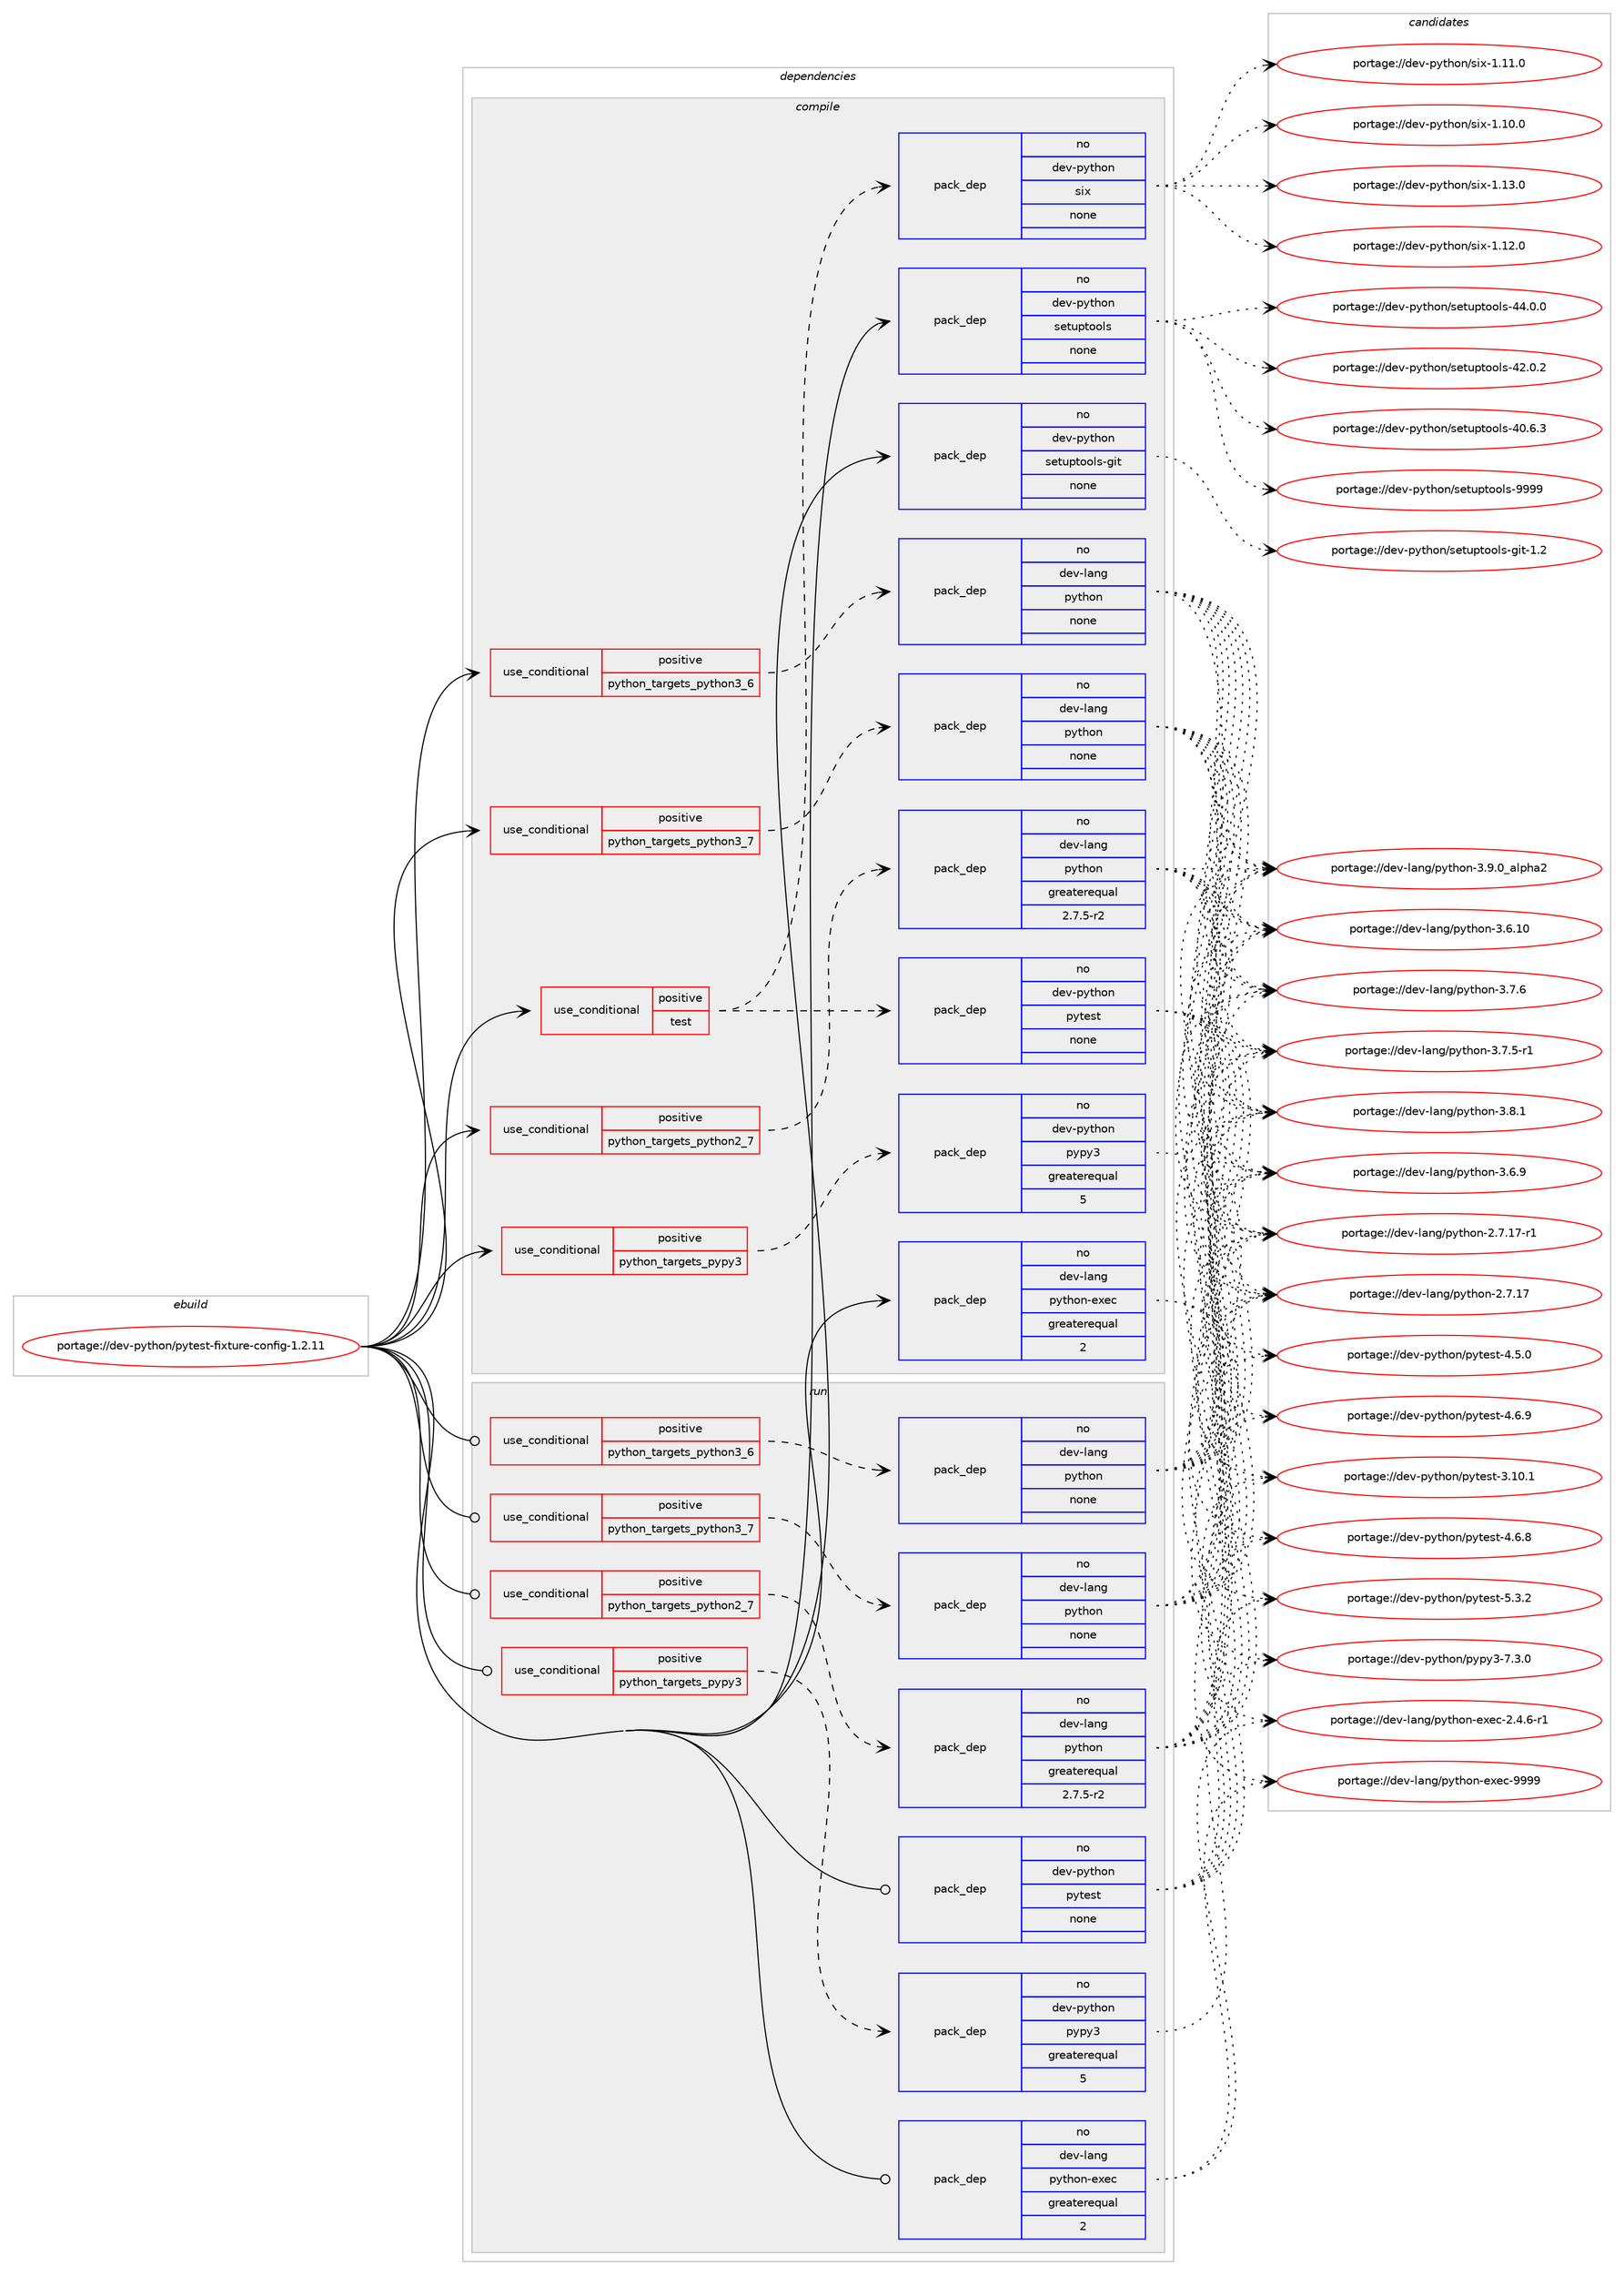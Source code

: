 digraph prolog {

# *************
# Graph options
# *************

newrank=true;
concentrate=true;
compound=true;
graph [rankdir=LR,fontname=Helvetica,fontsize=10,ranksep=1.5];#, ranksep=2.5, nodesep=0.2];
edge  [arrowhead=vee];
node  [fontname=Helvetica,fontsize=10];

# **********
# The ebuild
# **********

subgraph cluster_leftcol {
color=gray;
label=<<i>ebuild</i>>;
id [label="portage://dev-python/pytest-fixture-config-1.2.11", color=red, width=4, href="../dev-python/pytest-fixture-config-1.2.11.svg"];
}

# ****************
# The dependencies
# ****************

subgraph cluster_midcol {
color=gray;
label=<<i>dependencies</i>>;
subgraph cluster_compile {
fillcolor="#eeeeee";
style=filled;
label=<<i>compile</i>>;
subgraph cond108335 {
dependency434318 [label=<<TABLE BORDER="0" CELLBORDER="1" CELLSPACING="0" CELLPADDING="4"><TR><TD ROWSPAN="3" CELLPADDING="10">use_conditional</TD></TR><TR><TD>positive</TD></TR><TR><TD>python_targets_pypy3</TD></TR></TABLE>>, shape=none, color=red];
subgraph pack321062 {
dependency434319 [label=<<TABLE BORDER="0" CELLBORDER="1" CELLSPACING="0" CELLPADDING="4" WIDTH="220"><TR><TD ROWSPAN="6" CELLPADDING="30">pack_dep</TD></TR><TR><TD WIDTH="110">no</TD></TR><TR><TD>dev-python</TD></TR><TR><TD>pypy3</TD></TR><TR><TD>greaterequal</TD></TR><TR><TD>5</TD></TR></TABLE>>, shape=none, color=blue];
}
dependency434318:e -> dependency434319:w [weight=20,style="dashed",arrowhead="vee"];
}
id:e -> dependency434318:w [weight=20,style="solid",arrowhead="vee"];
subgraph cond108336 {
dependency434320 [label=<<TABLE BORDER="0" CELLBORDER="1" CELLSPACING="0" CELLPADDING="4"><TR><TD ROWSPAN="3" CELLPADDING="10">use_conditional</TD></TR><TR><TD>positive</TD></TR><TR><TD>python_targets_python2_7</TD></TR></TABLE>>, shape=none, color=red];
subgraph pack321063 {
dependency434321 [label=<<TABLE BORDER="0" CELLBORDER="1" CELLSPACING="0" CELLPADDING="4" WIDTH="220"><TR><TD ROWSPAN="6" CELLPADDING="30">pack_dep</TD></TR><TR><TD WIDTH="110">no</TD></TR><TR><TD>dev-lang</TD></TR><TR><TD>python</TD></TR><TR><TD>greaterequal</TD></TR><TR><TD>2.7.5-r2</TD></TR></TABLE>>, shape=none, color=blue];
}
dependency434320:e -> dependency434321:w [weight=20,style="dashed",arrowhead="vee"];
}
id:e -> dependency434320:w [weight=20,style="solid",arrowhead="vee"];
subgraph cond108337 {
dependency434322 [label=<<TABLE BORDER="0" CELLBORDER="1" CELLSPACING="0" CELLPADDING="4"><TR><TD ROWSPAN="3" CELLPADDING="10">use_conditional</TD></TR><TR><TD>positive</TD></TR><TR><TD>python_targets_python3_6</TD></TR></TABLE>>, shape=none, color=red];
subgraph pack321064 {
dependency434323 [label=<<TABLE BORDER="0" CELLBORDER="1" CELLSPACING="0" CELLPADDING="4" WIDTH="220"><TR><TD ROWSPAN="6" CELLPADDING="30">pack_dep</TD></TR><TR><TD WIDTH="110">no</TD></TR><TR><TD>dev-lang</TD></TR><TR><TD>python</TD></TR><TR><TD>none</TD></TR><TR><TD></TD></TR></TABLE>>, shape=none, color=blue];
}
dependency434322:e -> dependency434323:w [weight=20,style="dashed",arrowhead="vee"];
}
id:e -> dependency434322:w [weight=20,style="solid",arrowhead="vee"];
subgraph cond108338 {
dependency434324 [label=<<TABLE BORDER="0" CELLBORDER="1" CELLSPACING="0" CELLPADDING="4"><TR><TD ROWSPAN="3" CELLPADDING="10">use_conditional</TD></TR><TR><TD>positive</TD></TR><TR><TD>python_targets_python3_7</TD></TR></TABLE>>, shape=none, color=red];
subgraph pack321065 {
dependency434325 [label=<<TABLE BORDER="0" CELLBORDER="1" CELLSPACING="0" CELLPADDING="4" WIDTH="220"><TR><TD ROWSPAN="6" CELLPADDING="30">pack_dep</TD></TR><TR><TD WIDTH="110">no</TD></TR><TR><TD>dev-lang</TD></TR><TR><TD>python</TD></TR><TR><TD>none</TD></TR><TR><TD></TD></TR></TABLE>>, shape=none, color=blue];
}
dependency434324:e -> dependency434325:w [weight=20,style="dashed",arrowhead="vee"];
}
id:e -> dependency434324:w [weight=20,style="solid",arrowhead="vee"];
subgraph cond108339 {
dependency434326 [label=<<TABLE BORDER="0" CELLBORDER="1" CELLSPACING="0" CELLPADDING="4"><TR><TD ROWSPAN="3" CELLPADDING="10">use_conditional</TD></TR><TR><TD>positive</TD></TR><TR><TD>test</TD></TR></TABLE>>, shape=none, color=red];
subgraph pack321066 {
dependency434327 [label=<<TABLE BORDER="0" CELLBORDER="1" CELLSPACING="0" CELLPADDING="4" WIDTH="220"><TR><TD ROWSPAN="6" CELLPADDING="30">pack_dep</TD></TR><TR><TD WIDTH="110">no</TD></TR><TR><TD>dev-python</TD></TR><TR><TD>pytest</TD></TR><TR><TD>none</TD></TR><TR><TD></TD></TR></TABLE>>, shape=none, color=blue];
}
dependency434326:e -> dependency434327:w [weight=20,style="dashed",arrowhead="vee"];
subgraph pack321067 {
dependency434328 [label=<<TABLE BORDER="0" CELLBORDER="1" CELLSPACING="0" CELLPADDING="4" WIDTH="220"><TR><TD ROWSPAN="6" CELLPADDING="30">pack_dep</TD></TR><TR><TD WIDTH="110">no</TD></TR><TR><TD>dev-python</TD></TR><TR><TD>six</TD></TR><TR><TD>none</TD></TR><TR><TD></TD></TR></TABLE>>, shape=none, color=blue];
}
dependency434326:e -> dependency434328:w [weight=20,style="dashed",arrowhead="vee"];
}
id:e -> dependency434326:w [weight=20,style="solid",arrowhead="vee"];
subgraph pack321068 {
dependency434329 [label=<<TABLE BORDER="0" CELLBORDER="1" CELLSPACING="0" CELLPADDING="4" WIDTH="220"><TR><TD ROWSPAN="6" CELLPADDING="30">pack_dep</TD></TR><TR><TD WIDTH="110">no</TD></TR><TR><TD>dev-lang</TD></TR><TR><TD>python-exec</TD></TR><TR><TD>greaterequal</TD></TR><TR><TD>2</TD></TR></TABLE>>, shape=none, color=blue];
}
id:e -> dependency434329:w [weight=20,style="solid",arrowhead="vee"];
subgraph pack321069 {
dependency434330 [label=<<TABLE BORDER="0" CELLBORDER="1" CELLSPACING="0" CELLPADDING="4" WIDTH="220"><TR><TD ROWSPAN="6" CELLPADDING="30">pack_dep</TD></TR><TR><TD WIDTH="110">no</TD></TR><TR><TD>dev-python</TD></TR><TR><TD>setuptools</TD></TR><TR><TD>none</TD></TR><TR><TD></TD></TR></TABLE>>, shape=none, color=blue];
}
id:e -> dependency434330:w [weight=20,style="solid",arrowhead="vee"];
subgraph pack321070 {
dependency434331 [label=<<TABLE BORDER="0" CELLBORDER="1" CELLSPACING="0" CELLPADDING="4" WIDTH="220"><TR><TD ROWSPAN="6" CELLPADDING="30">pack_dep</TD></TR><TR><TD WIDTH="110">no</TD></TR><TR><TD>dev-python</TD></TR><TR><TD>setuptools-git</TD></TR><TR><TD>none</TD></TR><TR><TD></TD></TR></TABLE>>, shape=none, color=blue];
}
id:e -> dependency434331:w [weight=20,style="solid",arrowhead="vee"];
}
subgraph cluster_compileandrun {
fillcolor="#eeeeee";
style=filled;
label=<<i>compile and run</i>>;
}
subgraph cluster_run {
fillcolor="#eeeeee";
style=filled;
label=<<i>run</i>>;
subgraph cond108340 {
dependency434332 [label=<<TABLE BORDER="0" CELLBORDER="1" CELLSPACING="0" CELLPADDING="4"><TR><TD ROWSPAN="3" CELLPADDING="10">use_conditional</TD></TR><TR><TD>positive</TD></TR><TR><TD>python_targets_pypy3</TD></TR></TABLE>>, shape=none, color=red];
subgraph pack321071 {
dependency434333 [label=<<TABLE BORDER="0" CELLBORDER="1" CELLSPACING="0" CELLPADDING="4" WIDTH="220"><TR><TD ROWSPAN="6" CELLPADDING="30">pack_dep</TD></TR><TR><TD WIDTH="110">no</TD></TR><TR><TD>dev-python</TD></TR><TR><TD>pypy3</TD></TR><TR><TD>greaterequal</TD></TR><TR><TD>5</TD></TR></TABLE>>, shape=none, color=blue];
}
dependency434332:e -> dependency434333:w [weight=20,style="dashed",arrowhead="vee"];
}
id:e -> dependency434332:w [weight=20,style="solid",arrowhead="odot"];
subgraph cond108341 {
dependency434334 [label=<<TABLE BORDER="0" CELLBORDER="1" CELLSPACING="0" CELLPADDING="4"><TR><TD ROWSPAN="3" CELLPADDING="10">use_conditional</TD></TR><TR><TD>positive</TD></TR><TR><TD>python_targets_python2_7</TD></TR></TABLE>>, shape=none, color=red];
subgraph pack321072 {
dependency434335 [label=<<TABLE BORDER="0" CELLBORDER="1" CELLSPACING="0" CELLPADDING="4" WIDTH="220"><TR><TD ROWSPAN="6" CELLPADDING="30">pack_dep</TD></TR><TR><TD WIDTH="110">no</TD></TR><TR><TD>dev-lang</TD></TR><TR><TD>python</TD></TR><TR><TD>greaterequal</TD></TR><TR><TD>2.7.5-r2</TD></TR></TABLE>>, shape=none, color=blue];
}
dependency434334:e -> dependency434335:w [weight=20,style="dashed",arrowhead="vee"];
}
id:e -> dependency434334:w [weight=20,style="solid",arrowhead="odot"];
subgraph cond108342 {
dependency434336 [label=<<TABLE BORDER="0" CELLBORDER="1" CELLSPACING="0" CELLPADDING="4"><TR><TD ROWSPAN="3" CELLPADDING="10">use_conditional</TD></TR><TR><TD>positive</TD></TR><TR><TD>python_targets_python3_6</TD></TR></TABLE>>, shape=none, color=red];
subgraph pack321073 {
dependency434337 [label=<<TABLE BORDER="0" CELLBORDER="1" CELLSPACING="0" CELLPADDING="4" WIDTH="220"><TR><TD ROWSPAN="6" CELLPADDING="30">pack_dep</TD></TR><TR><TD WIDTH="110">no</TD></TR><TR><TD>dev-lang</TD></TR><TR><TD>python</TD></TR><TR><TD>none</TD></TR><TR><TD></TD></TR></TABLE>>, shape=none, color=blue];
}
dependency434336:e -> dependency434337:w [weight=20,style="dashed",arrowhead="vee"];
}
id:e -> dependency434336:w [weight=20,style="solid",arrowhead="odot"];
subgraph cond108343 {
dependency434338 [label=<<TABLE BORDER="0" CELLBORDER="1" CELLSPACING="0" CELLPADDING="4"><TR><TD ROWSPAN="3" CELLPADDING="10">use_conditional</TD></TR><TR><TD>positive</TD></TR><TR><TD>python_targets_python3_7</TD></TR></TABLE>>, shape=none, color=red];
subgraph pack321074 {
dependency434339 [label=<<TABLE BORDER="0" CELLBORDER="1" CELLSPACING="0" CELLPADDING="4" WIDTH="220"><TR><TD ROWSPAN="6" CELLPADDING="30">pack_dep</TD></TR><TR><TD WIDTH="110">no</TD></TR><TR><TD>dev-lang</TD></TR><TR><TD>python</TD></TR><TR><TD>none</TD></TR><TR><TD></TD></TR></TABLE>>, shape=none, color=blue];
}
dependency434338:e -> dependency434339:w [weight=20,style="dashed",arrowhead="vee"];
}
id:e -> dependency434338:w [weight=20,style="solid",arrowhead="odot"];
subgraph pack321075 {
dependency434340 [label=<<TABLE BORDER="0" CELLBORDER="1" CELLSPACING="0" CELLPADDING="4" WIDTH="220"><TR><TD ROWSPAN="6" CELLPADDING="30">pack_dep</TD></TR><TR><TD WIDTH="110">no</TD></TR><TR><TD>dev-lang</TD></TR><TR><TD>python-exec</TD></TR><TR><TD>greaterequal</TD></TR><TR><TD>2</TD></TR></TABLE>>, shape=none, color=blue];
}
id:e -> dependency434340:w [weight=20,style="solid",arrowhead="odot"];
subgraph pack321076 {
dependency434341 [label=<<TABLE BORDER="0" CELLBORDER="1" CELLSPACING="0" CELLPADDING="4" WIDTH="220"><TR><TD ROWSPAN="6" CELLPADDING="30">pack_dep</TD></TR><TR><TD WIDTH="110">no</TD></TR><TR><TD>dev-python</TD></TR><TR><TD>pytest</TD></TR><TR><TD>none</TD></TR><TR><TD></TD></TR></TABLE>>, shape=none, color=blue];
}
id:e -> dependency434341:w [weight=20,style="solid",arrowhead="odot"];
}
}

# **************
# The candidates
# **************

subgraph cluster_choices {
rank=same;
color=gray;
label=<<i>candidates</i>>;

subgraph choice321062 {
color=black;
nodesep=1;
choice100101118451121211161041111104711212111212151455546514648 [label="portage://dev-python/pypy3-7.3.0", color=red, width=4,href="../dev-python/pypy3-7.3.0.svg"];
dependency434319:e -> choice100101118451121211161041111104711212111212151455546514648:w [style=dotted,weight="100"];
}
subgraph choice321063 {
color=black;
nodesep=1;
choice10010111845108971101034711212111610411111045514657464895971081121049750 [label="portage://dev-lang/python-3.9.0_alpha2", color=red, width=4,href="../dev-lang/python-3.9.0_alpha2.svg"];
choice100101118451089711010347112121116104111110455146564649 [label="portage://dev-lang/python-3.8.1", color=red, width=4,href="../dev-lang/python-3.8.1.svg"];
choice100101118451089711010347112121116104111110455146554654 [label="portage://dev-lang/python-3.7.6", color=red, width=4,href="../dev-lang/python-3.7.6.svg"];
choice1001011184510897110103471121211161041111104551465546534511449 [label="portage://dev-lang/python-3.7.5-r1", color=red, width=4,href="../dev-lang/python-3.7.5-r1.svg"];
choice100101118451089711010347112121116104111110455146544657 [label="portage://dev-lang/python-3.6.9", color=red, width=4,href="../dev-lang/python-3.6.9.svg"];
choice10010111845108971101034711212111610411111045514654464948 [label="portage://dev-lang/python-3.6.10", color=red, width=4,href="../dev-lang/python-3.6.10.svg"];
choice100101118451089711010347112121116104111110455046554649554511449 [label="portage://dev-lang/python-2.7.17-r1", color=red, width=4,href="../dev-lang/python-2.7.17-r1.svg"];
choice10010111845108971101034711212111610411111045504655464955 [label="portage://dev-lang/python-2.7.17", color=red, width=4,href="../dev-lang/python-2.7.17.svg"];
dependency434321:e -> choice10010111845108971101034711212111610411111045514657464895971081121049750:w [style=dotted,weight="100"];
dependency434321:e -> choice100101118451089711010347112121116104111110455146564649:w [style=dotted,weight="100"];
dependency434321:e -> choice100101118451089711010347112121116104111110455146554654:w [style=dotted,weight="100"];
dependency434321:e -> choice1001011184510897110103471121211161041111104551465546534511449:w [style=dotted,weight="100"];
dependency434321:e -> choice100101118451089711010347112121116104111110455146544657:w [style=dotted,weight="100"];
dependency434321:e -> choice10010111845108971101034711212111610411111045514654464948:w [style=dotted,weight="100"];
dependency434321:e -> choice100101118451089711010347112121116104111110455046554649554511449:w [style=dotted,weight="100"];
dependency434321:e -> choice10010111845108971101034711212111610411111045504655464955:w [style=dotted,weight="100"];
}
subgraph choice321064 {
color=black;
nodesep=1;
choice10010111845108971101034711212111610411111045514657464895971081121049750 [label="portage://dev-lang/python-3.9.0_alpha2", color=red, width=4,href="../dev-lang/python-3.9.0_alpha2.svg"];
choice100101118451089711010347112121116104111110455146564649 [label="portage://dev-lang/python-3.8.1", color=red, width=4,href="../dev-lang/python-3.8.1.svg"];
choice100101118451089711010347112121116104111110455146554654 [label="portage://dev-lang/python-3.7.6", color=red, width=4,href="../dev-lang/python-3.7.6.svg"];
choice1001011184510897110103471121211161041111104551465546534511449 [label="portage://dev-lang/python-3.7.5-r1", color=red, width=4,href="../dev-lang/python-3.7.5-r1.svg"];
choice100101118451089711010347112121116104111110455146544657 [label="portage://dev-lang/python-3.6.9", color=red, width=4,href="../dev-lang/python-3.6.9.svg"];
choice10010111845108971101034711212111610411111045514654464948 [label="portage://dev-lang/python-3.6.10", color=red, width=4,href="../dev-lang/python-3.6.10.svg"];
choice100101118451089711010347112121116104111110455046554649554511449 [label="portage://dev-lang/python-2.7.17-r1", color=red, width=4,href="../dev-lang/python-2.7.17-r1.svg"];
choice10010111845108971101034711212111610411111045504655464955 [label="portage://dev-lang/python-2.7.17", color=red, width=4,href="../dev-lang/python-2.7.17.svg"];
dependency434323:e -> choice10010111845108971101034711212111610411111045514657464895971081121049750:w [style=dotted,weight="100"];
dependency434323:e -> choice100101118451089711010347112121116104111110455146564649:w [style=dotted,weight="100"];
dependency434323:e -> choice100101118451089711010347112121116104111110455146554654:w [style=dotted,weight="100"];
dependency434323:e -> choice1001011184510897110103471121211161041111104551465546534511449:w [style=dotted,weight="100"];
dependency434323:e -> choice100101118451089711010347112121116104111110455146544657:w [style=dotted,weight="100"];
dependency434323:e -> choice10010111845108971101034711212111610411111045514654464948:w [style=dotted,weight="100"];
dependency434323:e -> choice100101118451089711010347112121116104111110455046554649554511449:w [style=dotted,weight="100"];
dependency434323:e -> choice10010111845108971101034711212111610411111045504655464955:w [style=dotted,weight="100"];
}
subgraph choice321065 {
color=black;
nodesep=1;
choice10010111845108971101034711212111610411111045514657464895971081121049750 [label="portage://dev-lang/python-3.9.0_alpha2", color=red, width=4,href="../dev-lang/python-3.9.0_alpha2.svg"];
choice100101118451089711010347112121116104111110455146564649 [label="portage://dev-lang/python-3.8.1", color=red, width=4,href="../dev-lang/python-3.8.1.svg"];
choice100101118451089711010347112121116104111110455146554654 [label="portage://dev-lang/python-3.7.6", color=red, width=4,href="../dev-lang/python-3.7.6.svg"];
choice1001011184510897110103471121211161041111104551465546534511449 [label="portage://dev-lang/python-3.7.5-r1", color=red, width=4,href="../dev-lang/python-3.7.5-r1.svg"];
choice100101118451089711010347112121116104111110455146544657 [label="portage://dev-lang/python-3.6.9", color=red, width=4,href="../dev-lang/python-3.6.9.svg"];
choice10010111845108971101034711212111610411111045514654464948 [label="portage://dev-lang/python-3.6.10", color=red, width=4,href="../dev-lang/python-3.6.10.svg"];
choice100101118451089711010347112121116104111110455046554649554511449 [label="portage://dev-lang/python-2.7.17-r1", color=red, width=4,href="../dev-lang/python-2.7.17-r1.svg"];
choice10010111845108971101034711212111610411111045504655464955 [label="portage://dev-lang/python-2.7.17", color=red, width=4,href="../dev-lang/python-2.7.17.svg"];
dependency434325:e -> choice10010111845108971101034711212111610411111045514657464895971081121049750:w [style=dotted,weight="100"];
dependency434325:e -> choice100101118451089711010347112121116104111110455146564649:w [style=dotted,weight="100"];
dependency434325:e -> choice100101118451089711010347112121116104111110455146554654:w [style=dotted,weight="100"];
dependency434325:e -> choice1001011184510897110103471121211161041111104551465546534511449:w [style=dotted,weight="100"];
dependency434325:e -> choice100101118451089711010347112121116104111110455146544657:w [style=dotted,weight="100"];
dependency434325:e -> choice10010111845108971101034711212111610411111045514654464948:w [style=dotted,weight="100"];
dependency434325:e -> choice100101118451089711010347112121116104111110455046554649554511449:w [style=dotted,weight="100"];
dependency434325:e -> choice10010111845108971101034711212111610411111045504655464955:w [style=dotted,weight="100"];
}
subgraph choice321066 {
color=black;
nodesep=1;
choice1001011184511212111610411111047112121116101115116455346514650 [label="portage://dev-python/pytest-5.3.2", color=red, width=4,href="../dev-python/pytest-5.3.2.svg"];
choice1001011184511212111610411111047112121116101115116455246544657 [label="portage://dev-python/pytest-4.6.9", color=red, width=4,href="../dev-python/pytest-4.6.9.svg"];
choice1001011184511212111610411111047112121116101115116455246544656 [label="portage://dev-python/pytest-4.6.8", color=red, width=4,href="../dev-python/pytest-4.6.8.svg"];
choice1001011184511212111610411111047112121116101115116455246534648 [label="portage://dev-python/pytest-4.5.0", color=red, width=4,href="../dev-python/pytest-4.5.0.svg"];
choice100101118451121211161041111104711212111610111511645514649484649 [label="portage://dev-python/pytest-3.10.1", color=red, width=4,href="../dev-python/pytest-3.10.1.svg"];
dependency434327:e -> choice1001011184511212111610411111047112121116101115116455346514650:w [style=dotted,weight="100"];
dependency434327:e -> choice1001011184511212111610411111047112121116101115116455246544657:w [style=dotted,weight="100"];
dependency434327:e -> choice1001011184511212111610411111047112121116101115116455246544656:w [style=dotted,weight="100"];
dependency434327:e -> choice1001011184511212111610411111047112121116101115116455246534648:w [style=dotted,weight="100"];
dependency434327:e -> choice100101118451121211161041111104711212111610111511645514649484649:w [style=dotted,weight="100"];
}
subgraph choice321067 {
color=black;
nodesep=1;
choice100101118451121211161041111104711510512045494649514648 [label="portage://dev-python/six-1.13.0", color=red, width=4,href="../dev-python/six-1.13.0.svg"];
choice100101118451121211161041111104711510512045494649504648 [label="portage://dev-python/six-1.12.0", color=red, width=4,href="../dev-python/six-1.12.0.svg"];
choice100101118451121211161041111104711510512045494649494648 [label="portage://dev-python/six-1.11.0", color=red, width=4,href="../dev-python/six-1.11.0.svg"];
choice100101118451121211161041111104711510512045494649484648 [label="portage://dev-python/six-1.10.0", color=red, width=4,href="../dev-python/six-1.10.0.svg"];
dependency434328:e -> choice100101118451121211161041111104711510512045494649514648:w [style=dotted,weight="100"];
dependency434328:e -> choice100101118451121211161041111104711510512045494649504648:w [style=dotted,weight="100"];
dependency434328:e -> choice100101118451121211161041111104711510512045494649494648:w [style=dotted,weight="100"];
dependency434328:e -> choice100101118451121211161041111104711510512045494649484648:w [style=dotted,weight="100"];
}
subgraph choice321068 {
color=black;
nodesep=1;
choice10010111845108971101034711212111610411111045101120101994557575757 [label="portage://dev-lang/python-exec-9999", color=red, width=4,href="../dev-lang/python-exec-9999.svg"];
choice10010111845108971101034711212111610411111045101120101994550465246544511449 [label="portage://dev-lang/python-exec-2.4.6-r1", color=red, width=4,href="../dev-lang/python-exec-2.4.6-r1.svg"];
dependency434329:e -> choice10010111845108971101034711212111610411111045101120101994557575757:w [style=dotted,weight="100"];
dependency434329:e -> choice10010111845108971101034711212111610411111045101120101994550465246544511449:w [style=dotted,weight="100"];
}
subgraph choice321069 {
color=black;
nodesep=1;
choice10010111845112121116104111110471151011161171121161111111081154557575757 [label="portage://dev-python/setuptools-9999", color=red, width=4,href="../dev-python/setuptools-9999.svg"];
choice100101118451121211161041111104711510111611711211611111110811545525246484648 [label="portage://dev-python/setuptools-44.0.0", color=red, width=4,href="../dev-python/setuptools-44.0.0.svg"];
choice100101118451121211161041111104711510111611711211611111110811545525046484650 [label="portage://dev-python/setuptools-42.0.2", color=red, width=4,href="../dev-python/setuptools-42.0.2.svg"];
choice100101118451121211161041111104711510111611711211611111110811545524846544651 [label="portage://dev-python/setuptools-40.6.3", color=red, width=4,href="../dev-python/setuptools-40.6.3.svg"];
dependency434330:e -> choice10010111845112121116104111110471151011161171121161111111081154557575757:w [style=dotted,weight="100"];
dependency434330:e -> choice100101118451121211161041111104711510111611711211611111110811545525246484648:w [style=dotted,weight="100"];
dependency434330:e -> choice100101118451121211161041111104711510111611711211611111110811545525046484650:w [style=dotted,weight="100"];
dependency434330:e -> choice100101118451121211161041111104711510111611711211611111110811545524846544651:w [style=dotted,weight="100"];
}
subgraph choice321070 {
color=black;
nodesep=1;
choice10010111845112121116104111110471151011161171121161111111081154510310511645494650 [label="portage://dev-python/setuptools-git-1.2", color=red, width=4,href="../dev-python/setuptools-git-1.2.svg"];
dependency434331:e -> choice10010111845112121116104111110471151011161171121161111111081154510310511645494650:w [style=dotted,weight="100"];
}
subgraph choice321071 {
color=black;
nodesep=1;
choice100101118451121211161041111104711212111212151455546514648 [label="portage://dev-python/pypy3-7.3.0", color=red, width=4,href="../dev-python/pypy3-7.3.0.svg"];
dependency434333:e -> choice100101118451121211161041111104711212111212151455546514648:w [style=dotted,weight="100"];
}
subgraph choice321072 {
color=black;
nodesep=1;
choice10010111845108971101034711212111610411111045514657464895971081121049750 [label="portage://dev-lang/python-3.9.0_alpha2", color=red, width=4,href="../dev-lang/python-3.9.0_alpha2.svg"];
choice100101118451089711010347112121116104111110455146564649 [label="portage://dev-lang/python-3.8.1", color=red, width=4,href="../dev-lang/python-3.8.1.svg"];
choice100101118451089711010347112121116104111110455146554654 [label="portage://dev-lang/python-3.7.6", color=red, width=4,href="../dev-lang/python-3.7.6.svg"];
choice1001011184510897110103471121211161041111104551465546534511449 [label="portage://dev-lang/python-3.7.5-r1", color=red, width=4,href="../dev-lang/python-3.7.5-r1.svg"];
choice100101118451089711010347112121116104111110455146544657 [label="portage://dev-lang/python-3.6.9", color=red, width=4,href="../dev-lang/python-3.6.9.svg"];
choice10010111845108971101034711212111610411111045514654464948 [label="portage://dev-lang/python-3.6.10", color=red, width=4,href="../dev-lang/python-3.6.10.svg"];
choice100101118451089711010347112121116104111110455046554649554511449 [label="portage://dev-lang/python-2.7.17-r1", color=red, width=4,href="../dev-lang/python-2.7.17-r1.svg"];
choice10010111845108971101034711212111610411111045504655464955 [label="portage://dev-lang/python-2.7.17", color=red, width=4,href="../dev-lang/python-2.7.17.svg"];
dependency434335:e -> choice10010111845108971101034711212111610411111045514657464895971081121049750:w [style=dotted,weight="100"];
dependency434335:e -> choice100101118451089711010347112121116104111110455146564649:w [style=dotted,weight="100"];
dependency434335:e -> choice100101118451089711010347112121116104111110455146554654:w [style=dotted,weight="100"];
dependency434335:e -> choice1001011184510897110103471121211161041111104551465546534511449:w [style=dotted,weight="100"];
dependency434335:e -> choice100101118451089711010347112121116104111110455146544657:w [style=dotted,weight="100"];
dependency434335:e -> choice10010111845108971101034711212111610411111045514654464948:w [style=dotted,weight="100"];
dependency434335:e -> choice100101118451089711010347112121116104111110455046554649554511449:w [style=dotted,weight="100"];
dependency434335:e -> choice10010111845108971101034711212111610411111045504655464955:w [style=dotted,weight="100"];
}
subgraph choice321073 {
color=black;
nodesep=1;
choice10010111845108971101034711212111610411111045514657464895971081121049750 [label="portage://dev-lang/python-3.9.0_alpha2", color=red, width=4,href="../dev-lang/python-3.9.0_alpha2.svg"];
choice100101118451089711010347112121116104111110455146564649 [label="portage://dev-lang/python-3.8.1", color=red, width=4,href="../dev-lang/python-3.8.1.svg"];
choice100101118451089711010347112121116104111110455146554654 [label="portage://dev-lang/python-3.7.6", color=red, width=4,href="../dev-lang/python-3.7.6.svg"];
choice1001011184510897110103471121211161041111104551465546534511449 [label="portage://dev-lang/python-3.7.5-r1", color=red, width=4,href="../dev-lang/python-3.7.5-r1.svg"];
choice100101118451089711010347112121116104111110455146544657 [label="portage://dev-lang/python-3.6.9", color=red, width=4,href="../dev-lang/python-3.6.9.svg"];
choice10010111845108971101034711212111610411111045514654464948 [label="portage://dev-lang/python-3.6.10", color=red, width=4,href="../dev-lang/python-3.6.10.svg"];
choice100101118451089711010347112121116104111110455046554649554511449 [label="portage://dev-lang/python-2.7.17-r1", color=red, width=4,href="../dev-lang/python-2.7.17-r1.svg"];
choice10010111845108971101034711212111610411111045504655464955 [label="portage://dev-lang/python-2.7.17", color=red, width=4,href="../dev-lang/python-2.7.17.svg"];
dependency434337:e -> choice10010111845108971101034711212111610411111045514657464895971081121049750:w [style=dotted,weight="100"];
dependency434337:e -> choice100101118451089711010347112121116104111110455146564649:w [style=dotted,weight="100"];
dependency434337:e -> choice100101118451089711010347112121116104111110455146554654:w [style=dotted,weight="100"];
dependency434337:e -> choice1001011184510897110103471121211161041111104551465546534511449:w [style=dotted,weight="100"];
dependency434337:e -> choice100101118451089711010347112121116104111110455146544657:w [style=dotted,weight="100"];
dependency434337:e -> choice10010111845108971101034711212111610411111045514654464948:w [style=dotted,weight="100"];
dependency434337:e -> choice100101118451089711010347112121116104111110455046554649554511449:w [style=dotted,weight="100"];
dependency434337:e -> choice10010111845108971101034711212111610411111045504655464955:w [style=dotted,weight="100"];
}
subgraph choice321074 {
color=black;
nodesep=1;
choice10010111845108971101034711212111610411111045514657464895971081121049750 [label="portage://dev-lang/python-3.9.0_alpha2", color=red, width=4,href="../dev-lang/python-3.9.0_alpha2.svg"];
choice100101118451089711010347112121116104111110455146564649 [label="portage://dev-lang/python-3.8.1", color=red, width=4,href="../dev-lang/python-3.8.1.svg"];
choice100101118451089711010347112121116104111110455146554654 [label="portage://dev-lang/python-3.7.6", color=red, width=4,href="../dev-lang/python-3.7.6.svg"];
choice1001011184510897110103471121211161041111104551465546534511449 [label="portage://dev-lang/python-3.7.5-r1", color=red, width=4,href="../dev-lang/python-3.7.5-r1.svg"];
choice100101118451089711010347112121116104111110455146544657 [label="portage://dev-lang/python-3.6.9", color=red, width=4,href="../dev-lang/python-3.6.9.svg"];
choice10010111845108971101034711212111610411111045514654464948 [label="portage://dev-lang/python-3.6.10", color=red, width=4,href="../dev-lang/python-3.6.10.svg"];
choice100101118451089711010347112121116104111110455046554649554511449 [label="portage://dev-lang/python-2.7.17-r1", color=red, width=4,href="../dev-lang/python-2.7.17-r1.svg"];
choice10010111845108971101034711212111610411111045504655464955 [label="portage://dev-lang/python-2.7.17", color=red, width=4,href="../dev-lang/python-2.7.17.svg"];
dependency434339:e -> choice10010111845108971101034711212111610411111045514657464895971081121049750:w [style=dotted,weight="100"];
dependency434339:e -> choice100101118451089711010347112121116104111110455146564649:w [style=dotted,weight="100"];
dependency434339:e -> choice100101118451089711010347112121116104111110455146554654:w [style=dotted,weight="100"];
dependency434339:e -> choice1001011184510897110103471121211161041111104551465546534511449:w [style=dotted,weight="100"];
dependency434339:e -> choice100101118451089711010347112121116104111110455146544657:w [style=dotted,weight="100"];
dependency434339:e -> choice10010111845108971101034711212111610411111045514654464948:w [style=dotted,weight="100"];
dependency434339:e -> choice100101118451089711010347112121116104111110455046554649554511449:w [style=dotted,weight="100"];
dependency434339:e -> choice10010111845108971101034711212111610411111045504655464955:w [style=dotted,weight="100"];
}
subgraph choice321075 {
color=black;
nodesep=1;
choice10010111845108971101034711212111610411111045101120101994557575757 [label="portage://dev-lang/python-exec-9999", color=red, width=4,href="../dev-lang/python-exec-9999.svg"];
choice10010111845108971101034711212111610411111045101120101994550465246544511449 [label="portage://dev-lang/python-exec-2.4.6-r1", color=red, width=4,href="../dev-lang/python-exec-2.4.6-r1.svg"];
dependency434340:e -> choice10010111845108971101034711212111610411111045101120101994557575757:w [style=dotted,weight="100"];
dependency434340:e -> choice10010111845108971101034711212111610411111045101120101994550465246544511449:w [style=dotted,weight="100"];
}
subgraph choice321076 {
color=black;
nodesep=1;
choice1001011184511212111610411111047112121116101115116455346514650 [label="portage://dev-python/pytest-5.3.2", color=red, width=4,href="../dev-python/pytest-5.3.2.svg"];
choice1001011184511212111610411111047112121116101115116455246544657 [label="portage://dev-python/pytest-4.6.9", color=red, width=4,href="../dev-python/pytest-4.6.9.svg"];
choice1001011184511212111610411111047112121116101115116455246544656 [label="portage://dev-python/pytest-4.6.8", color=red, width=4,href="../dev-python/pytest-4.6.8.svg"];
choice1001011184511212111610411111047112121116101115116455246534648 [label="portage://dev-python/pytest-4.5.0", color=red, width=4,href="../dev-python/pytest-4.5.0.svg"];
choice100101118451121211161041111104711212111610111511645514649484649 [label="portage://dev-python/pytest-3.10.1", color=red, width=4,href="../dev-python/pytest-3.10.1.svg"];
dependency434341:e -> choice1001011184511212111610411111047112121116101115116455346514650:w [style=dotted,weight="100"];
dependency434341:e -> choice1001011184511212111610411111047112121116101115116455246544657:w [style=dotted,weight="100"];
dependency434341:e -> choice1001011184511212111610411111047112121116101115116455246544656:w [style=dotted,weight="100"];
dependency434341:e -> choice1001011184511212111610411111047112121116101115116455246534648:w [style=dotted,weight="100"];
dependency434341:e -> choice100101118451121211161041111104711212111610111511645514649484649:w [style=dotted,weight="100"];
}
}

}
